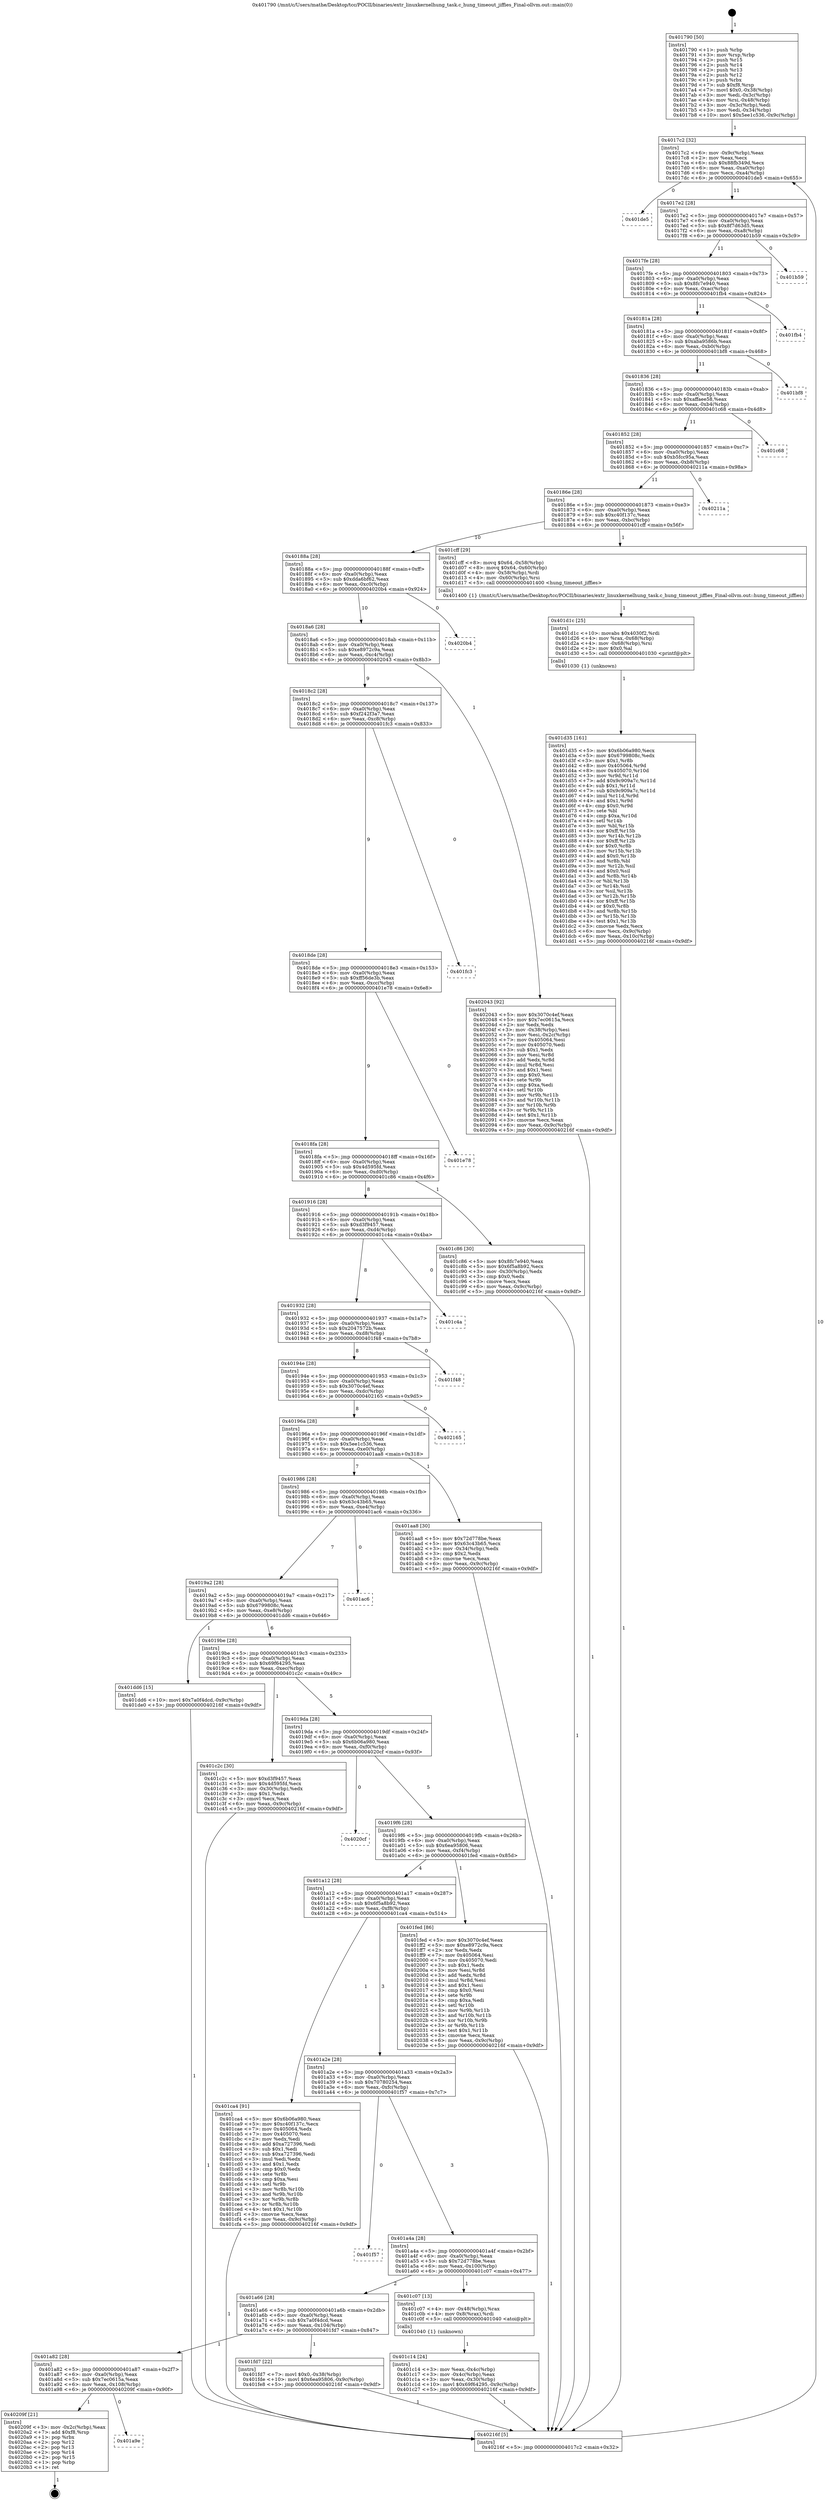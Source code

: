digraph "0x401790" {
  label = "0x401790 (/mnt/c/Users/mathe/Desktop/tcc/POCII/binaries/extr_linuxkernelhung_task.c_hung_timeout_jiffies_Final-ollvm.out::main(0))"
  labelloc = "t"
  node[shape=record]

  Entry [label="",width=0.3,height=0.3,shape=circle,fillcolor=black,style=filled]
  "0x4017c2" [label="{
     0x4017c2 [32]\l
     | [instrs]\l
     &nbsp;&nbsp;0x4017c2 \<+6\>: mov -0x9c(%rbp),%eax\l
     &nbsp;&nbsp;0x4017c8 \<+2\>: mov %eax,%ecx\l
     &nbsp;&nbsp;0x4017ca \<+6\>: sub $0x88fb349d,%ecx\l
     &nbsp;&nbsp;0x4017d0 \<+6\>: mov %eax,-0xa0(%rbp)\l
     &nbsp;&nbsp;0x4017d6 \<+6\>: mov %ecx,-0xa4(%rbp)\l
     &nbsp;&nbsp;0x4017dc \<+6\>: je 0000000000401de5 \<main+0x655\>\l
  }"]
  "0x401de5" [label="{
     0x401de5\l
  }", style=dashed]
  "0x4017e2" [label="{
     0x4017e2 [28]\l
     | [instrs]\l
     &nbsp;&nbsp;0x4017e2 \<+5\>: jmp 00000000004017e7 \<main+0x57\>\l
     &nbsp;&nbsp;0x4017e7 \<+6\>: mov -0xa0(%rbp),%eax\l
     &nbsp;&nbsp;0x4017ed \<+5\>: sub $0x8f7d63d5,%eax\l
     &nbsp;&nbsp;0x4017f2 \<+6\>: mov %eax,-0xa8(%rbp)\l
     &nbsp;&nbsp;0x4017f8 \<+6\>: je 0000000000401b59 \<main+0x3c9\>\l
  }"]
  Exit [label="",width=0.3,height=0.3,shape=circle,fillcolor=black,style=filled,peripheries=2]
  "0x401b59" [label="{
     0x401b59\l
  }", style=dashed]
  "0x4017fe" [label="{
     0x4017fe [28]\l
     | [instrs]\l
     &nbsp;&nbsp;0x4017fe \<+5\>: jmp 0000000000401803 \<main+0x73\>\l
     &nbsp;&nbsp;0x401803 \<+6\>: mov -0xa0(%rbp),%eax\l
     &nbsp;&nbsp;0x401809 \<+5\>: sub $0x8fc7e940,%eax\l
     &nbsp;&nbsp;0x40180e \<+6\>: mov %eax,-0xac(%rbp)\l
     &nbsp;&nbsp;0x401814 \<+6\>: je 0000000000401fb4 \<main+0x824\>\l
  }"]
  "0x401a9e" [label="{
     0x401a9e\l
  }", style=dashed]
  "0x401fb4" [label="{
     0x401fb4\l
  }", style=dashed]
  "0x40181a" [label="{
     0x40181a [28]\l
     | [instrs]\l
     &nbsp;&nbsp;0x40181a \<+5\>: jmp 000000000040181f \<main+0x8f\>\l
     &nbsp;&nbsp;0x40181f \<+6\>: mov -0xa0(%rbp),%eax\l
     &nbsp;&nbsp;0x401825 \<+5\>: sub $0xaba9586b,%eax\l
     &nbsp;&nbsp;0x40182a \<+6\>: mov %eax,-0xb0(%rbp)\l
     &nbsp;&nbsp;0x401830 \<+6\>: je 0000000000401bf8 \<main+0x468\>\l
  }"]
  "0x40209f" [label="{
     0x40209f [21]\l
     | [instrs]\l
     &nbsp;&nbsp;0x40209f \<+3\>: mov -0x2c(%rbp),%eax\l
     &nbsp;&nbsp;0x4020a2 \<+7\>: add $0xf8,%rsp\l
     &nbsp;&nbsp;0x4020a9 \<+1\>: pop %rbx\l
     &nbsp;&nbsp;0x4020aa \<+2\>: pop %r12\l
     &nbsp;&nbsp;0x4020ac \<+2\>: pop %r13\l
     &nbsp;&nbsp;0x4020ae \<+2\>: pop %r14\l
     &nbsp;&nbsp;0x4020b0 \<+2\>: pop %r15\l
     &nbsp;&nbsp;0x4020b2 \<+1\>: pop %rbp\l
     &nbsp;&nbsp;0x4020b3 \<+1\>: ret\l
  }"]
  "0x401bf8" [label="{
     0x401bf8\l
  }", style=dashed]
  "0x401836" [label="{
     0x401836 [28]\l
     | [instrs]\l
     &nbsp;&nbsp;0x401836 \<+5\>: jmp 000000000040183b \<main+0xab\>\l
     &nbsp;&nbsp;0x40183b \<+6\>: mov -0xa0(%rbp),%eax\l
     &nbsp;&nbsp;0x401841 \<+5\>: sub $0xaffaee58,%eax\l
     &nbsp;&nbsp;0x401846 \<+6\>: mov %eax,-0xb4(%rbp)\l
     &nbsp;&nbsp;0x40184c \<+6\>: je 0000000000401c68 \<main+0x4d8\>\l
  }"]
  "0x401a82" [label="{
     0x401a82 [28]\l
     | [instrs]\l
     &nbsp;&nbsp;0x401a82 \<+5\>: jmp 0000000000401a87 \<main+0x2f7\>\l
     &nbsp;&nbsp;0x401a87 \<+6\>: mov -0xa0(%rbp),%eax\l
     &nbsp;&nbsp;0x401a8d \<+5\>: sub $0x7ec0615a,%eax\l
     &nbsp;&nbsp;0x401a92 \<+6\>: mov %eax,-0x108(%rbp)\l
     &nbsp;&nbsp;0x401a98 \<+6\>: je 000000000040209f \<main+0x90f\>\l
  }"]
  "0x401c68" [label="{
     0x401c68\l
  }", style=dashed]
  "0x401852" [label="{
     0x401852 [28]\l
     | [instrs]\l
     &nbsp;&nbsp;0x401852 \<+5\>: jmp 0000000000401857 \<main+0xc7\>\l
     &nbsp;&nbsp;0x401857 \<+6\>: mov -0xa0(%rbp),%eax\l
     &nbsp;&nbsp;0x40185d \<+5\>: sub $0xb5fcc95a,%eax\l
     &nbsp;&nbsp;0x401862 \<+6\>: mov %eax,-0xb8(%rbp)\l
     &nbsp;&nbsp;0x401868 \<+6\>: je 000000000040211a \<main+0x98a\>\l
  }"]
  "0x401fd7" [label="{
     0x401fd7 [22]\l
     | [instrs]\l
     &nbsp;&nbsp;0x401fd7 \<+7\>: movl $0x0,-0x38(%rbp)\l
     &nbsp;&nbsp;0x401fde \<+10\>: movl $0x6ea95806,-0x9c(%rbp)\l
     &nbsp;&nbsp;0x401fe8 \<+5\>: jmp 000000000040216f \<main+0x9df\>\l
  }"]
  "0x40211a" [label="{
     0x40211a\l
  }", style=dashed]
  "0x40186e" [label="{
     0x40186e [28]\l
     | [instrs]\l
     &nbsp;&nbsp;0x40186e \<+5\>: jmp 0000000000401873 \<main+0xe3\>\l
     &nbsp;&nbsp;0x401873 \<+6\>: mov -0xa0(%rbp),%eax\l
     &nbsp;&nbsp;0x401879 \<+5\>: sub $0xc40f137c,%eax\l
     &nbsp;&nbsp;0x40187e \<+6\>: mov %eax,-0xbc(%rbp)\l
     &nbsp;&nbsp;0x401884 \<+6\>: je 0000000000401cff \<main+0x56f\>\l
  }"]
  "0x401d35" [label="{
     0x401d35 [161]\l
     | [instrs]\l
     &nbsp;&nbsp;0x401d35 \<+5\>: mov $0x6b06a980,%ecx\l
     &nbsp;&nbsp;0x401d3a \<+5\>: mov $0x6799808c,%edx\l
     &nbsp;&nbsp;0x401d3f \<+3\>: mov $0x1,%r8b\l
     &nbsp;&nbsp;0x401d42 \<+8\>: mov 0x405064,%r9d\l
     &nbsp;&nbsp;0x401d4a \<+8\>: mov 0x405070,%r10d\l
     &nbsp;&nbsp;0x401d52 \<+3\>: mov %r9d,%r11d\l
     &nbsp;&nbsp;0x401d55 \<+7\>: add $0x9c909a7c,%r11d\l
     &nbsp;&nbsp;0x401d5c \<+4\>: sub $0x1,%r11d\l
     &nbsp;&nbsp;0x401d60 \<+7\>: sub $0x9c909a7c,%r11d\l
     &nbsp;&nbsp;0x401d67 \<+4\>: imul %r11d,%r9d\l
     &nbsp;&nbsp;0x401d6b \<+4\>: and $0x1,%r9d\l
     &nbsp;&nbsp;0x401d6f \<+4\>: cmp $0x0,%r9d\l
     &nbsp;&nbsp;0x401d73 \<+3\>: sete %bl\l
     &nbsp;&nbsp;0x401d76 \<+4\>: cmp $0xa,%r10d\l
     &nbsp;&nbsp;0x401d7a \<+4\>: setl %r14b\l
     &nbsp;&nbsp;0x401d7e \<+3\>: mov %bl,%r15b\l
     &nbsp;&nbsp;0x401d81 \<+4\>: xor $0xff,%r15b\l
     &nbsp;&nbsp;0x401d85 \<+3\>: mov %r14b,%r12b\l
     &nbsp;&nbsp;0x401d88 \<+4\>: xor $0xff,%r12b\l
     &nbsp;&nbsp;0x401d8c \<+4\>: xor $0x0,%r8b\l
     &nbsp;&nbsp;0x401d90 \<+3\>: mov %r15b,%r13b\l
     &nbsp;&nbsp;0x401d93 \<+4\>: and $0x0,%r13b\l
     &nbsp;&nbsp;0x401d97 \<+3\>: and %r8b,%bl\l
     &nbsp;&nbsp;0x401d9a \<+3\>: mov %r12b,%sil\l
     &nbsp;&nbsp;0x401d9d \<+4\>: and $0x0,%sil\l
     &nbsp;&nbsp;0x401da1 \<+3\>: and %r8b,%r14b\l
     &nbsp;&nbsp;0x401da4 \<+3\>: or %bl,%r13b\l
     &nbsp;&nbsp;0x401da7 \<+3\>: or %r14b,%sil\l
     &nbsp;&nbsp;0x401daa \<+3\>: xor %sil,%r13b\l
     &nbsp;&nbsp;0x401dad \<+3\>: or %r12b,%r15b\l
     &nbsp;&nbsp;0x401db0 \<+4\>: xor $0xff,%r15b\l
     &nbsp;&nbsp;0x401db4 \<+4\>: or $0x0,%r8b\l
     &nbsp;&nbsp;0x401db8 \<+3\>: and %r8b,%r15b\l
     &nbsp;&nbsp;0x401dbb \<+3\>: or %r15b,%r13b\l
     &nbsp;&nbsp;0x401dbe \<+4\>: test $0x1,%r13b\l
     &nbsp;&nbsp;0x401dc2 \<+3\>: cmovne %edx,%ecx\l
     &nbsp;&nbsp;0x401dc5 \<+6\>: mov %ecx,-0x9c(%rbp)\l
     &nbsp;&nbsp;0x401dcb \<+6\>: mov %eax,-0x10c(%rbp)\l
     &nbsp;&nbsp;0x401dd1 \<+5\>: jmp 000000000040216f \<main+0x9df\>\l
  }"]
  "0x401cff" [label="{
     0x401cff [29]\l
     | [instrs]\l
     &nbsp;&nbsp;0x401cff \<+8\>: movq $0x64,-0x58(%rbp)\l
     &nbsp;&nbsp;0x401d07 \<+8\>: movq $0x64,-0x60(%rbp)\l
     &nbsp;&nbsp;0x401d0f \<+4\>: mov -0x58(%rbp),%rdi\l
     &nbsp;&nbsp;0x401d13 \<+4\>: mov -0x60(%rbp),%rsi\l
     &nbsp;&nbsp;0x401d17 \<+5\>: call 0000000000401400 \<hung_timeout_jiffies\>\l
     | [calls]\l
     &nbsp;&nbsp;0x401400 \{1\} (/mnt/c/Users/mathe/Desktop/tcc/POCII/binaries/extr_linuxkernelhung_task.c_hung_timeout_jiffies_Final-ollvm.out::hung_timeout_jiffies)\l
  }"]
  "0x40188a" [label="{
     0x40188a [28]\l
     | [instrs]\l
     &nbsp;&nbsp;0x40188a \<+5\>: jmp 000000000040188f \<main+0xff\>\l
     &nbsp;&nbsp;0x40188f \<+6\>: mov -0xa0(%rbp),%eax\l
     &nbsp;&nbsp;0x401895 \<+5\>: sub $0xdda6bf62,%eax\l
     &nbsp;&nbsp;0x40189a \<+6\>: mov %eax,-0xc0(%rbp)\l
     &nbsp;&nbsp;0x4018a0 \<+6\>: je 00000000004020b4 \<main+0x924\>\l
  }"]
  "0x401d1c" [label="{
     0x401d1c [25]\l
     | [instrs]\l
     &nbsp;&nbsp;0x401d1c \<+10\>: movabs $0x4030f2,%rdi\l
     &nbsp;&nbsp;0x401d26 \<+4\>: mov %rax,-0x68(%rbp)\l
     &nbsp;&nbsp;0x401d2a \<+4\>: mov -0x68(%rbp),%rsi\l
     &nbsp;&nbsp;0x401d2e \<+2\>: mov $0x0,%al\l
     &nbsp;&nbsp;0x401d30 \<+5\>: call 0000000000401030 \<printf@plt\>\l
     | [calls]\l
     &nbsp;&nbsp;0x401030 \{1\} (unknown)\l
  }"]
  "0x4020b4" [label="{
     0x4020b4\l
  }", style=dashed]
  "0x4018a6" [label="{
     0x4018a6 [28]\l
     | [instrs]\l
     &nbsp;&nbsp;0x4018a6 \<+5\>: jmp 00000000004018ab \<main+0x11b\>\l
     &nbsp;&nbsp;0x4018ab \<+6\>: mov -0xa0(%rbp),%eax\l
     &nbsp;&nbsp;0x4018b1 \<+5\>: sub $0xe8972c9a,%eax\l
     &nbsp;&nbsp;0x4018b6 \<+6\>: mov %eax,-0xc4(%rbp)\l
     &nbsp;&nbsp;0x4018bc \<+6\>: je 0000000000402043 \<main+0x8b3\>\l
  }"]
  "0x401c14" [label="{
     0x401c14 [24]\l
     | [instrs]\l
     &nbsp;&nbsp;0x401c14 \<+3\>: mov %eax,-0x4c(%rbp)\l
     &nbsp;&nbsp;0x401c17 \<+3\>: mov -0x4c(%rbp),%eax\l
     &nbsp;&nbsp;0x401c1a \<+3\>: mov %eax,-0x30(%rbp)\l
     &nbsp;&nbsp;0x401c1d \<+10\>: movl $0x69f64295,-0x9c(%rbp)\l
     &nbsp;&nbsp;0x401c27 \<+5\>: jmp 000000000040216f \<main+0x9df\>\l
  }"]
  "0x402043" [label="{
     0x402043 [92]\l
     | [instrs]\l
     &nbsp;&nbsp;0x402043 \<+5\>: mov $0x3070c4ef,%eax\l
     &nbsp;&nbsp;0x402048 \<+5\>: mov $0x7ec0615a,%ecx\l
     &nbsp;&nbsp;0x40204d \<+2\>: xor %edx,%edx\l
     &nbsp;&nbsp;0x40204f \<+3\>: mov -0x38(%rbp),%esi\l
     &nbsp;&nbsp;0x402052 \<+3\>: mov %esi,-0x2c(%rbp)\l
     &nbsp;&nbsp;0x402055 \<+7\>: mov 0x405064,%esi\l
     &nbsp;&nbsp;0x40205c \<+7\>: mov 0x405070,%edi\l
     &nbsp;&nbsp;0x402063 \<+3\>: sub $0x1,%edx\l
     &nbsp;&nbsp;0x402066 \<+3\>: mov %esi,%r8d\l
     &nbsp;&nbsp;0x402069 \<+3\>: add %edx,%r8d\l
     &nbsp;&nbsp;0x40206c \<+4\>: imul %r8d,%esi\l
     &nbsp;&nbsp;0x402070 \<+3\>: and $0x1,%esi\l
     &nbsp;&nbsp;0x402073 \<+3\>: cmp $0x0,%esi\l
     &nbsp;&nbsp;0x402076 \<+4\>: sete %r9b\l
     &nbsp;&nbsp;0x40207a \<+3\>: cmp $0xa,%edi\l
     &nbsp;&nbsp;0x40207d \<+4\>: setl %r10b\l
     &nbsp;&nbsp;0x402081 \<+3\>: mov %r9b,%r11b\l
     &nbsp;&nbsp;0x402084 \<+3\>: and %r10b,%r11b\l
     &nbsp;&nbsp;0x402087 \<+3\>: xor %r10b,%r9b\l
     &nbsp;&nbsp;0x40208a \<+3\>: or %r9b,%r11b\l
     &nbsp;&nbsp;0x40208d \<+4\>: test $0x1,%r11b\l
     &nbsp;&nbsp;0x402091 \<+3\>: cmovne %ecx,%eax\l
     &nbsp;&nbsp;0x402094 \<+6\>: mov %eax,-0x9c(%rbp)\l
     &nbsp;&nbsp;0x40209a \<+5\>: jmp 000000000040216f \<main+0x9df\>\l
  }"]
  "0x4018c2" [label="{
     0x4018c2 [28]\l
     | [instrs]\l
     &nbsp;&nbsp;0x4018c2 \<+5\>: jmp 00000000004018c7 \<main+0x137\>\l
     &nbsp;&nbsp;0x4018c7 \<+6\>: mov -0xa0(%rbp),%eax\l
     &nbsp;&nbsp;0x4018cd \<+5\>: sub $0xf242f3a7,%eax\l
     &nbsp;&nbsp;0x4018d2 \<+6\>: mov %eax,-0xc8(%rbp)\l
     &nbsp;&nbsp;0x4018d8 \<+6\>: je 0000000000401fc3 \<main+0x833\>\l
  }"]
  "0x401a66" [label="{
     0x401a66 [28]\l
     | [instrs]\l
     &nbsp;&nbsp;0x401a66 \<+5\>: jmp 0000000000401a6b \<main+0x2db\>\l
     &nbsp;&nbsp;0x401a6b \<+6\>: mov -0xa0(%rbp),%eax\l
     &nbsp;&nbsp;0x401a71 \<+5\>: sub $0x7a0f4dcd,%eax\l
     &nbsp;&nbsp;0x401a76 \<+6\>: mov %eax,-0x104(%rbp)\l
     &nbsp;&nbsp;0x401a7c \<+6\>: je 0000000000401fd7 \<main+0x847\>\l
  }"]
  "0x401fc3" [label="{
     0x401fc3\l
  }", style=dashed]
  "0x4018de" [label="{
     0x4018de [28]\l
     | [instrs]\l
     &nbsp;&nbsp;0x4018de \<+5\>: jmp 00000000004018e3 \<main+0x153\>\l
     &nbsp;&nbsp;0x4018e3 \<+6\>: mov -0xa0(%rbp),%eax\l
     &nbsp;&nbsp;0x4018e9 \<+5\>: sub $0xff56de3b,%eax\l
     &nbsp;&nbsp;0x4018ee \<+6\>: mov %eax,-0xcc(%rbp)\l
     &nbsp;&nbsp;0x4018f4 \<+6\>: je 0000000000401e78 \<main+0x6e8\>\l
  }"]
  "0x401c07" [label="{
     0x401c07 [13]\l
     | [instrs]\l
     &nbsp;&nbsp;0x401c07 \<+4\>: mov -0x48(%rbp),%rax\l
     &nbsp;&nbsp;0x401c0b \<+4\>: mov 0x8(%rax),%rdi\l
     &nbsp;&nbsp;0x401c0f \<+5\>: call 0000000000401040 \<atoi@plt\>\l
     | [calls]\l
     &nbsp;&nbsp;0x401040 \{1\} (unknown)\l
  }"]
  "0x401e78" [label="{
     0x401e78\l
  }", style=dashed]
  "0x4018fa" [label="{
     0x4018fa [28]\l
     | [instrs]\l
     &nbsp;&nbsp;0x4018fa \<+5\>: jmp 00000000004018ff \<main+0x16f\>\l
     &nbsp;&nbsp;0x4018ff \<+6\>: mov -0xa0(%rbp),%eax\l
     &nbsp;&nbsp;0x401905 \<+5\>: sub $0x4d595fd,%eax\l
     &nbsp;&nbsp;0x40190a \<+6\>: mov %eax,-0xd0(%rbp)\l
     &nbsp;&nbsp;0x401910 \<+6\>: je 0000000000401c86 \<main+0x4f6\>\l
  }"]
  "0x401a4a" [label="{
     0x401a4a [28]\l
     | [instrs]\l
     &nbsp;&nbsp;0x401a4a \<+5\>: jmp 0000000000401a4f \<main+0x2bf\>\l
     &nbsp;&nbsp;0x401a4f \<+6\>: mov -0xa0(%rbp),%eax\l
     &nbsp;&nbsp;0x401a55 \<+5\>: sub $0x72d778be,%eax\l
     &nbsp;&nbsp;0x401a5a \<+6\>: mov %eax,-0x100(%rbp)\l
     &nbsp;&nbsp;0x401a60 \<+6\>: je 0000000000401c07 \<main+0x477\>\l
  }"]
  "0x401c86" [label="{
     0x401c86 [30]\l
     | [instrs]\l
     &nbsp;&nbsp;0x401c86 \<+5\>: mov $0x8fc7e940,%eax\l
     &nbsp;&nbsp;0x401c8b \<+5\>: mov $0x6f5a8b92,%ecx\l
     &nbsp;&nbsp;0x401c90 \<+3\>: mov -0x30(%rbp),%edx\l
     &nbsp;&nbsp;0x401c93 \<+3\>: cmp $0x0,%edx\l
     &nbsp;&nbsp;0x401c96 \<+3\>: cmove %ecx,%eax\l
     &nbsp;&nbsp;0x401c99 \<+6\>: mov %eax,-0x9c(%rbp)\l
     &nbsp;&nbsp;0x401c9f \<+5\>: jmp 000000000040216f \<main+0x9df\>\l
  }"]
  "0x401916" [label="{
     0x401916 [28]\l
     | [instrs]\l
     &nbsp;&nbsp;0x401916 \<+5\>: jmp 000000000040191b \<main+0x18b\>\l
     &nbsp;&nbsp;0x40191b \<+6\>: mov -0xa0(%rbp),%eax\l
     &nbsp;&nbsp;0x401921 \<+5\>: sub $0xd3f9457,%eax\l
     &nbsp;&nbsp;0x401926 \<+6\>: mov %eax,-0xd4(%rbp)\l
     &nbsp;&nbsp;0x40192c \<+6\>: je 0000000000401c4a \<main+0x4ba\>\l
  }"]
  "0x401f57" [label="{
     0x401f57\l
  }", style=dashed]
  "0x401c4a" [label="{
     0x401c4a\l
  }", style=dashed]
  "0x401932" [label="{
     0x401932 [28]\l
     | [instrs]\l
     &nbsp;&nbsp;0x401932 \<+5\>: jmp 0000000000401937 \<main+0x1a7\>\l
     &nbsp;&nbsp;0x401937 \<+6\>: mov -0xa0(%rbp),%eax\l
     &nbsp;&nbsp;0x40193d \<+5\>: sub $0x2047572b,%eax\l
     &nbsp;&nbsp;0x401942 \<+6\>: mov %eax,-0xd8(%rbp)\l
     &nbsp;&nbsp;0x401948 \<+6\>: je 0000000000401f48 \<main+0x7b8\>\l
  }"]
  "0x401a2e" [label="{
     0x401a2e [28]\l
     | [instrs]\l
     &nbsp;&nbsp;0x401a2e \<+5\>: jmp 0000000000401a33 \<main+0x2a3\>\l
     &nbsp;&nbsp;0x401a33 \<+6\>: mov -0xa0(%rbp),%eax\l
     &nbsp;&nbsp;0x401a39 \<+5\>: sub $0x70780254,%eax\l
     &nbsp;&nbsp;0x401a3e \<+6\>: mov %eax,-0xfc(%rbp)\l
     &nbsp;&nbsp;0x401a44 \<+6\>: je 0000000000401f57 \<main+0x7c7\>\l
  }"]
  "0x401f48" [label="{
     0x401f48\l
  }", style=dashed]
  "0x40194e" [label="{
     0x40194e [28]\l
     | [instrs]\l
     &nbsp;&nbsp;0x40194e \<+5\>: jmp 0000000000401953 \<main+0x1c3\>\l
     &nbsp;&nbsp;0x401953 \<+6\>: mov -0xa0(%rbp),%eax\l
     &nbsp;&nbsp;0x401959 \<+5\>: sub $0x3070c4ef,%eax\l
     &nbsp;&nbsp;0x40195e \<+6\>: mov %eax,-0xdc(%rbp)\l
     &nbsp;&nbsp;0x401964 \<+6\>: je 0000000000402165 \<main+0x9d5\>\l
  }"]
  "0x401ca4" [label="{
     0x401ca4 [91]\l
     | [instrs]\l
     &nbsp;&nbsp;0x401ca4 \<+5\>: mov $0x6b06a980,%eax\l
     &nbsp;&nbsp;0x401ca9 \<+5\>: mov $0xc40f137c,%ecx\l
     &nbsp;&nbsp;0x401cae \<+7\>: mov 0x405064,%edx\l
     &nbsp;&nbsp;0x401cb5 \<+7\>: mov 0x405070,%esi\l
     &nbsp;&nbsp;0x401cbc \<+2\>: mov %edx,%edi\l
     &nbsp;&nbsp;0x401cbe \<+6\>: add $0xa727396,%edi\l
     &nbsp;&nbsp;0x401cc4 \<+3\>: sub $0x1,%edi\l
     &nbsp;&nbsp;0x401cc7 \<+6\>: sub $0xa727396,%edi\l
     &nbsp;&nbsp;0x401ccd \<+3\>: imul %edi,%edx\l
     &nbsp;&nbsp;0x401cd0 \<+3\>: and $0x1,%edx\l
     &nbsp;&nbsp;0x401cd3 \<+3\>: cmp $0x0,%edx\l
     &nbsp;&nbsp;0x401cd6 \<+4\>: sete %r8b\l
     &nbsp;&nbsp;0x401cda \<+3\>: cmp $0xa,%esi\l
     &nbsp;&nbsp;0x401cdd \<+4\>: setl %r9b\l
     &nbsp;&nbsp;0x401ce1 \<+3\>: mov %r8b,%r10b\l
     &nbsp;&nbsp;0x401ce4 \<+3\>: and %r9b,%r10b\l
     &nbsp;&nbsp;0x401ce7 \<+3\>: xor %r9b,%r8b\l
     &nbsp;&nbsp;0x401cea \<+3\>: or %r8b,%r10b\l
     &nbsp;&nbsp;0x401ced \<+4\>: test $0x1,%r10b\l
     &nbsp;&nbsp;0x401cf1 \<+3\>: cmovne %ecx,%eax\l
     &nbsp;&nbsp;0x401cf4 \<+6\>: mov %eax,-0x9c(%rbp)\l
     &nbsp;&nbsp;0x401cfa \<+5\>: jmp 000000000040216f \<main+0x9df\>\l
  }"]
  "0x402165" [label="{
     0x402165\l
  }", style=dashed]
  "0x40196a" [label="{
     0x40196a [28]\l
     | [instrs]\l
     &nbsp;&nbsp;0x40196a \<+5\>: jmp 000000000040196f \<main+0x1df\>\l
     &nbsp;&nbsp;0x40196f \<+6\>: mov -0xa0(%rbp),%eax\l
     &nbsp;&nbsp;0x401975 \<+5\>: sub $0x5ee1c536,%eax\l
     &nbsp;&nbsp;0x40197a \<+6\>: mov %eax,-0xe0(%rbp)\l
     &nbsp;&nbsp;0x401980 \<+6\>: je 0000000000401aa8 \<main+0x318\>\l
  }"]
  "0x401a12" [label="{
     0x401a12 [28]\l
     | [instrs]\l
     &nbsp;&nbsp;0x401a12 \<+5\>: jmp 0000000000401a17 \<main+0x287\>\l
     &nbsp;&nbsp;0x401a17 \<+6\>: mov -0xa0(%rbp),%eax\l
     &nbsp;&nbsp;0x401a1d \<+5\>: sub $0x6f5a8b92,%eax\l
     &nbsp;&nbsp;0x401a22 \<+6\>: mov %eax,-0xf8(%rbp)\l
     &nbsp;&nbsp;0x401a28 \<+6\>: je 0000000000401ca4 \<main+0x514\>\l
  }"]
  "0x401aa8" [label="{
     0x401aa8 [30]\l
     | [instrs]\l
     &nbsp;&nbsp;0x401aa8 \<+5\>: mov $0x72d778be,%eax\l
     &nbsp;&nbsp;0x401aad \<+5\>: mov $0x63c43b65,%ecx\l
     &nbsp;&nbsp;0x401ab2 \<+3\>: mov -0x34(%rbp),%edx\l
     &nbsp;&nbsp;0x401ab5 \<+3\>: cmp $0x2,%edx\l
     &nbsp;&nbsp;0x401ab8 \<+3\>: cmovne %ecx,%eax\l
     &nbsp;&nbsp;0x401abb \<+6\>: mov %eax,-0x9c(%rbp)\l
     &nbsp;&nbsp;0x401ac1 \<+5\>: jmp 000000000040216f \<main+0x9df\>\l
  }"]
  "0x401986" [label="{
     0x401986 [28]\l
     | [instrs]\l
     &nbsp;&nbsp;0x401986 \<+5\>: jmp 000000000040198b \<main+0x1fb\>\l
     &nbsp;&nbsp;0x40198b \<+6\>: mov -0xa0(%rbp),%eax\l
     &nbsp;&nbsp;0x401991 \<+5\>: sub $0x63c43b65,%eax\l
     &nbsp;&nbsp;0x401996 \<+6\>: mov %eax,-0xe4(%rbp)\l
     &nbsp;&nbsp;0x40199c \<+6\>: je 0000000000401ac6 \<main+0x336\>\l
  }"]
  "0x40216f" [label="{
     0x40216f [5]\l
     | [instrs]\l
     &nbsp;&nbsp;0x40216f \<+5\>: jmp 00000000004017c2 \<main+0x32\>\l
  }"]
  "0x401790" [label="{
     0x401790 [50]\l
     | [instrs]\l
     &nbsp;&nbsp;0x401790 \<+1\>: push %rbp\l
     &nbsp;&nbsp;0x401791 \<+3\>: mov %rsp,%rbp\l
     &nbsp;&nbsp;0x401794 \<+2\>: push %r15\l
     &nbsp;&nbsp;0x401796 \<+2\>: push %r14\l
     &nbsp;&nbsp;0x401798 \<+2\>: push %r13\l
     &nbsp;&nbsp;0x40179a \<+2\>: push %r12\l
     &nbsp;&nbsp;0x40179c \<+1\>: push %rbx\l
     &nbsp;&nbsp;0x40179d \<+7\>: sub $0xf8,%rsp\l
     &nbsp;&nbsp;0x4017a4 \<+7\>: movl $0x0,-0x38(%rbp)\l
     &nbsp;&nbsp;0x4017ab \<+3\>: mov %edi,-0x3c(%rbp)\l
     &nbsp;&nbsp;0x4017ae \<+4\>: mov %rsi,-0x48(%rbp)\l
     &nbsp;&nbsp;0x4017b2 \<+3\>: mov -0x3c(%rbp),%edi\l
     &nbsp;&nbsp;0x4017b5 \<+3\>: mov %edi,-0x34(%rbp)\l
     &nbsp;&nbsp;0x4017b8 \<+10\>: movl $0x5ee1c536,-0x9c(%rbp)\l
  }"]
  "0x401fed" [label="{
     0x401fed [86]\l
     | [instrs]\l
     &nbsp;&nbsp;0x401fed \<+5\>: mov $0x3070c4ef,%eax\l
     &nbsp;&nbsp;0x401ff2 \<+5\>: mov $0xe8972c9a,%ecx\l
     &nbsp;&nbsp;0x401ff7 \<+2\>: xor %edx,%edx\l
     &nbsp;&nbsp;0x401ff9 \<+7\>: mov 0x405064,%esi\l
     &nbsp;&nbsp;0x402000 \<+7\>: mov 0x405070,%edi\l
     &nbsp;&nbsp;0x402007 \<+3\>: sub $0x1,%edx\l
     &nbsp;&nbsp;0x40200a \<+3\>: mov %esi,%r8d\l
     &nbsp;&nbsp;0x40200d \<+3\>: add %edx,%r8d\l
     &nbsp;&nbsp;0x402010 \<+4\>: imul %r8d,%esi\l
     &nbsp;&nbsp;0x402014 \<+3\>: and $0x1,%esi\l
     &nbsp;&nbsp;0x402017 \<+3\>: cmp $0x0,%esi\l
     &nbsp;&nbsp;0x40201a \<+4\>: sete %r9b\l
     &nbsp;&nbsp;0x40201e \<+3\>: cmp $0xa,%edi\l
     &nbsp;&nbsp;0x402021 \<+4\>: setl %r10b\l
     &nbsp;&nbsp;0x402025 \<+3\>: mov %r9b,%r11b\l
     &nbsp;&nbsp;0x402028 \<+3\>: and %r10b,%r11b\l
     &nbsp;&nbsp;0x40202b \<+3\>: xor %r10b,%r9b\l
     &nbsp;&nbsp;0x40202e \<+3\>: or %r9b,%r11b\l
     &nbsp;&nbsp;0x402031 \<+4\>: test $0x1,%r11b\l
     &nbsp;&nbsp;0x402035 \<+3\>: cmovne %ecx,%eax\l
     &nbsp;&nbsp;0x402038 \<+6\>: mov %eax,-0x9c(%rbp)\l
     &nbsp;&nbsp;0x40203e \<+5\>: jmp 000000000040216f \<main+0x9df\>\l
  }"]
  "0x401ac6" [label="{
     0x401ac6\l
  }", style=dashed]
  "0x4019a2" [label="{
     0x4019a2 [28]\l
     | [instrs]\l
     &nbsp;&nbsp;0x4019a2 \<+5\>: jmp 00000000004019a7 \<main+0x217\>\l
     &nbsp;&nbsp;0x4019a7 \<+6\>: mov -0xa0(%rbp),%eax\l
     &nbsp;&nbsp;0x4019ad \<+5\>: sub $0x6799808c,%eax\l
     &nbsp;&nbsp;0x4019b2 \<+6\>: mov %eax,-0xe8(%rbp)\l
     &nbsp;&nbsp;0x4019b8 \<+6\>: je 0000000000401dd6 \<main+0x646\>\l
  }"]
  "0x4019f6" [label="{
     0x4019f6 [28]\l
     | [instrs]\l
     &nbsp;&nbsp;0x4019f6 \<+5\>: jmp 00000000004019fb \<main+0x26b\>\l
     &nbsp;&nbsp;0x4019fb \<+6\>: mov -0xa0(%rbp),%eax\l
     &nbsp;&nbsp;0x401a01 \<+5\>: sub $0x6ea95806,%eax\l
     &nbsp;&nbsp;0x401a06 \<+6\>: mov %eax,-0xf4(%rbp)\l
     &nbsp;&nbsp;0x401a0c \<+6\>: je 0000000000401fed \<main+0x85d\>\l
  }"]
  "0x401dd6" [label="{
     0x401dd6 [15]\l
     | [instrs]\l
     &nbsp;&nbsp;0x401dd6 \<+10\>: movl $0x7a0f4dcd,-0x9c(%rbp)\l
     &nbsp;&nbsp;0x401de0 \<+5\>: jmp 000000000040216f \<main+0x9df\>\l
  }"]
  "0x4019be" [label="{
     0x4019be [28]\l
     | [instrs]\l
     &nbsp;&nbsp;0x4019be \<+5\>: jmp 00000000004019c3 \<main+0x233\>\l
     &nbsp;&nbsp;0x4019c3 \<+6\>: mov -0xa0(%rbp),%eax\l
     &nbsp;&nbsp;0x4019c9 \<+5\>: sub $0x69f64295,%eax\l
     &nbsp;&nbsp;0x4019ce \<+6\>: mov %eax,-0xec(%rbp)\l
     &nbsp;&nbsp;0x4019d4 \<+6\>: je 0000000000401c2c \<main+0x49c\>\l
  }"]
  "0x4020cf" [label="{
     0x4020cf\l
  }", style=dashed]
  "0x401c2c" [label="{
     0x401c2c [30]\l
     | [instrs]\l
     &nbsp;&nbsp;0x401c2c \<+5\>: mov $0xd3f9457,%eax\l
     &nbsp;&nbsp;0x401c31 \<+5\>: mov $0x4d595fd,%ecx\l
     &nbsp;&nbsp;0x401c36 \<+3\>: mov -0x30(%rbp),%edx\l
     &nbsp;&nbsp;0x401c39 \<+3\>: cmp $0x1,%edx\l
     &nbsp;&nbsp;0x401c3c \<+3\>: cmovl %ecx,%eax\l
     &nbsp;&nbsp;0x401c3f \<+6\>: mov %eax,-0x9c(%rbp)\l
     &nbsp;&nbsp;0x401c45 \<+5\>: jmp 000000000040216f \<main+0x9df\>\l
  }"]
  "0x4019da" [label="{
     0x4019da [28]\l
     | [instrs]\l
     &nbsp;&nbsp;0x4019da \<+5\>: jmp 00000000004019df \<main+0x24f\>\l
     &nbsp;&nbsp;0x4019df \<+6\>: mov -0xa0(%rbp),%eax\l
     &nbsp;&nbsp;0x4019e5 \<+5\>: sub $0x6b06a980,%eax\l
     &nbsp;&nbsp;0x4019ea \<+6\>: mov %eax,-0xf0(%rbp)\l
     &nbsp;&nbsp;0x4019f0 \<+6\>: je 00000000004020cf \<main+0x93f\>\l
  }"]
  Entry -> "0x401790" [label=" 1"]
  "0x4017c2" -> "0x401de5" [label=" 0"]
  "0x4017c2" -> "0x4017e2" [label=" 11"]
  "0x40209f" -> Exit [label=" 1"]
  "0x4017e2" -> "0x401b59" [label=" 0"]
  "0x4017e2" -> "0x4017fe" [label=" 11"]
  "0x401a82" -> "0x401a9e" [label=" 0"]
  "0x4017fe" -> "0x401fb4" [label=" 0"]
  "0x4017fe" -> "0x40181a" [label=" 11"]
  "0x401a82" -> "0x40209f" [label=" 1"]
  "0x40181a" -> "0x401bf8" [label=" 0"]
  "0x40181a" -> "0x401836" [label=" 11"]
  "0x402043" -> "0x40216f" [label=" 1"]
  "0x401836" -> "0x401c68" [label=" 0"]
  "0x401836" -> "0x401852" [label=" 11"]
  "0x401fed" -> "0x40216f" [label=" 1"]
  "0x401852" -> "0x40211a" [label=" 0"]
  "0x401852" -> "0x40186e" [label=" 11"]
  "0x401fd7" -> "0x40216f" [label=" 1"]
  "0x40186e" -> "0x401cff" [label=" 1"]
  "0x40186e" -> "0x40188a" [label=" 10"]
  "0x401a66" -> "0x401fd7" [label=" 1"]
  "0x40188a" -> "0x4020b4" [label=" 0"]
  "0x40188a" -> "0x4018a6" [label=" 10"]
  "0x401a66" -> "0x401a82" [label=" 1"]
  "0x4018a6" -> "0x402043" [label=" 1"]
  "0x4018a6" -> "0x4018c2" [label=" 9"]
  "0x401dd6" -> "0x40216f" [label=" 1"]
  "0x4018c2" -> "0x401fc3" [label=" 0"]
  "0x4018c2" -> "0x4018de" [label=" 9"]
  "0x401d35" -> "0x40216f" [label=" 1"]
  "0x4018de" -> "0x401e78" [label=" 0"]
  "0x4018de" -> "0x4018fa" [label=" 9"]
  "0x401d1c" -> "0x401d35" [label=" 1"]
  "0x4018fa" -> "0x401c86" [label=" 1"]
  "0x4018fa" -> "0x401916" [label=" 8"]
  "0x401ca4" -> "0x40216f" [label=" 1"]
  "0x401916" -> "0x401c4a" [label=" 0"]
  "0x401916" -> "0x401932" [label=" 8"]
  "0x401c86" -> "0x40216f" [label=" 1"]
  "0x401932" -> "0x401f48" [label=" 0"]
  "0x401932" -> "0x40194e" [label=" 8"]
  "0x401c14" -> "0x40216f" [label=" 1"]
  "0x40194e" -> "0x402165" [label=" 0"]
  "0x40194e" -> "0x40196a" [label=" 8"]
  "0x401c07" -> "0x401c14" [label=" 1"]
  "0x40196a" -> "0x401aa8" [label=" 1"]
  "0x40196a" -> "0x401986" [label=" 7"]
  "0x401aa8" -> "0x40216f" [label=" 1"]
  "0x401790" -> "0x4017c2" [label=" 1"]
  "0x40216f" -> "0x4017c2" [label=" 10"]
  "0x401a4a" -> "0x401c07" [label=" 1"]
  "0x401986" -> "0x401ac6" [label=" 0"]
  "0x401986" -> "0x4019a2" [label=" 7"]
  "0x401cff" -> "0x401d1c" [label=" 1"]
  "0x4019a2" -> "0x401dd6" [label=" 1"]
  "0x4019a2" -> "0x4019be" [label=" 6"]
  "0x401a2e" -> "0x401f57" [label=" 0"]
  "0x4019be" -> "0x401c2c" [label=" 1"]
  "0x4019be" -> "0x4019da" [label=" 5"]
  "0x401c2c" -> "0x40216f" [label=" 1"]
  "0x4019da" -> "0x4020cf" [label=" 0"]
  "0x4019da" -> "0x4019f6" [label=" 5"]
  "0x401a2e" -> "0x401a4a" [label=" 3"]
  "0x4019f6" -> "0x401fed" [label=" 1"]
  "0x4019f6" -> "0x401a12" [label=" 4"]
  "0x401a4a" -> "0x401a66" [label=" 2"]
  "0x401a12" -> "0x401ca4" [label=" 1"]
  "0x401a12" -> "0x401a2e" [label=" 3"]
}
